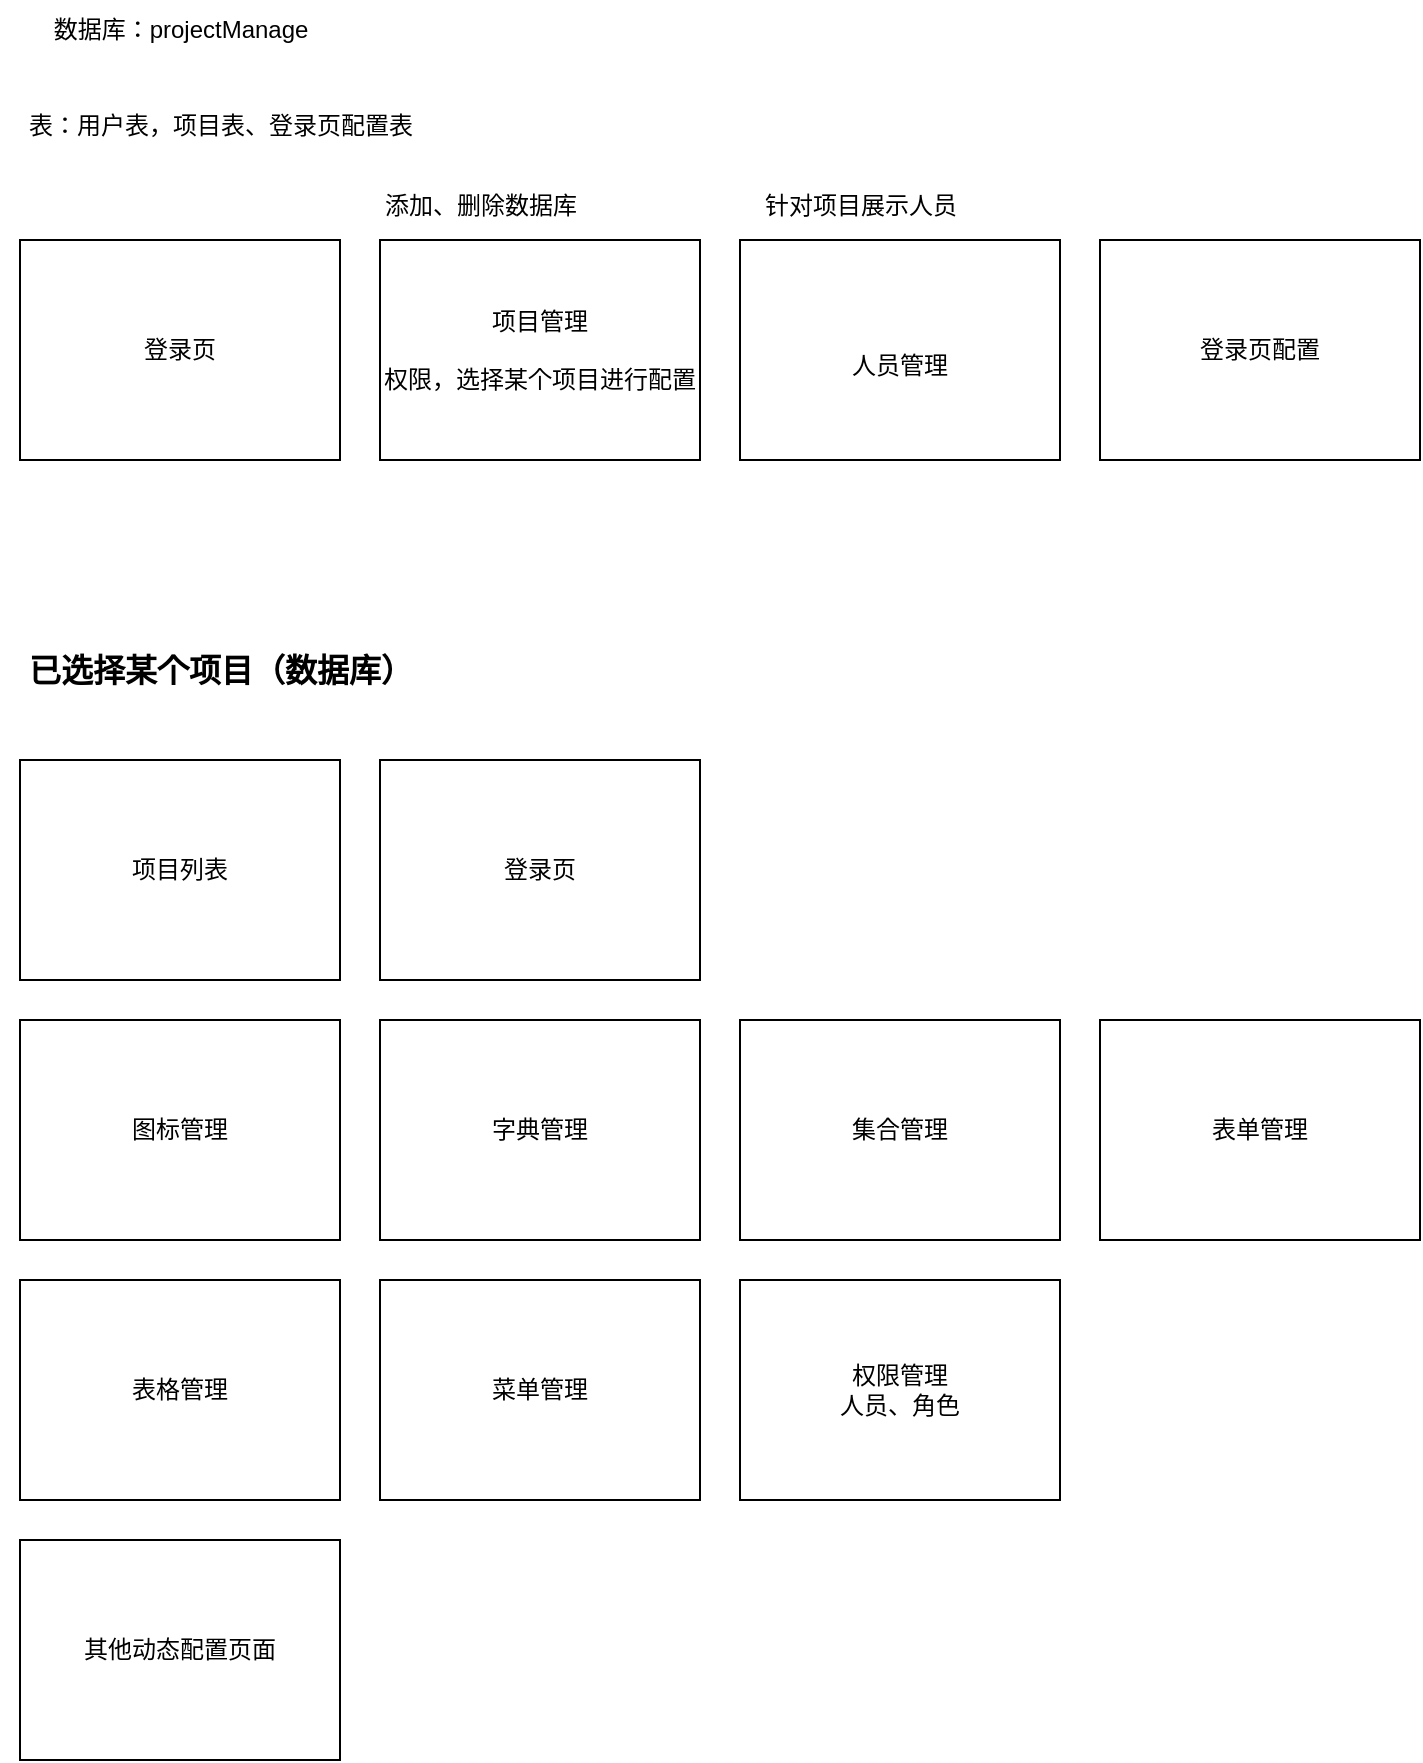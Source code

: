 <mxfile version="27.1.4">
  <diagram name="第 1 页" id="D38Ty01VPUGawlLg7D0x">
    <mxGraphModel dx="1186" dy="648" grid="1" gridSize="10" guides="1" tooltips="1" connect="1" arrows="1" fold="1" page="1" pageScale="1" pageWidth="827" pageHeight="1169" math="0" shadow="0">
      <root>
        <mxCell id="0" />
        <mxCell id="1" parent="0" />
        <mxCell id="I_WWBOCNlki6W_lXnDkC-1" value="登录页" style="rounded=0;whiteSpace=wrap;html=1;" vertex="1" parent="1">
          <mxGeometry x="80" y="290" width="160" height="110" as="geometry" />
        </mxCell>
        <mxCell id="I_WWBOCNlki6W_lXnDkC-4" value="项目管理&lt;div&gt;&lt;br&gt;&lt;div&gt;权限，选择某个项目进行配置&lt;/div&gt;&lt;/div&gt;" style="rounded=0;whiteSpace=wrap;html=1;" vertex="1" parent="1">
          <mxGeometry x="260" y="290" width="160" height="110" as="geometry" />
        </mxCell>
        <mxCell id="I_WWBOCNlki6W_lXnDkC-9" value="图标管理" style="rounded=0;whiteSpace=wrap;html=1;" vertex="1" parent="1">
          <mxGeometry x="80" y="680" width="160" height="110" as="geometry" />
        </mxCell>
        <mxCell id="I_WWBOCNlki6W_lXnDkC-16" value="字典管理" style="rounded=0;whiteSpace=wrap;html=1;" vertex="1" parent="1">
          <mxGeometry x="260" y="680" width="160" height="110" as="geometry" />
        </mxCell>
        <mxCell id="I_WWBOCNlki6W_lXnDkC-17" value="集合管理" style="rounded=0;whiteSpace=wrap;html=1;" vertex="1" parent="1">
          <mxGeometry x="440" y="680" width="160" height="110" as="geometry" />
        </mxCell>
        <mxCell id="I_WWBOCNlki6W_lXnDkC-18" value="表单管理" style="rounded=0;whiteSpace=wrap;html=1;" vertex="1" parent="1">
          <mxGeometry x="620" y="680" width="160" height="110" as="geometry" />
        </mxCell>
        <mxCell id="I_WWBOCNlki6W_lXnDkC-19" value="表格管理" style="rounded=0;whiteSpace=wrap;html=1;" vertex="1" parent="1">
          <mxGeometry x="80" y="810" width="160" height="110" as="geometry" />
        </mxCell>
        <mxCell id="I_WWBOCNlki6W_lXnDkC-20" value="菜单管理" style="rounded=0;whiteSpace=wrap;html=1;" vertex="1" parent="1">
          <mxGeometry x="260" y="810" width="160" height="110" as="geometry" />
        </mxCell>
        <mxCell id="I_WWBOCNlki6W_lXnDkC-21" value="权限管理&lt;br&gt;人员、角色" style="rounded=0;whiteSpace=wrap;html=1;" vertex="1" parent="1">
          <mxGeometry x="440" y="810" width="160" height="110" as="geometry" />
        </mxCell>
        <mxCell id="I_WWBOCNlki6W_lXnDkC-22" value="其他动态配置页面" style="rounded=0;whiteSpace=wrap;html=1;" vertex="1" parent="1">
          <mxGeometry x="80" y="940" width="160" height="110" as="geometry" />
        </mxCell>
        <mxCell id="I_WWBOCNlki6W_lXnDkC-23" value="已选择某个项目（数据库）" style="text;html=1;align=center;verticalAlign=middle;resizable=0;points=[];autosize=1;strokeColor=none;fillColor=none;fontSize=16;fontStyle=1" vertex="1" parent="1">
          <mxGeometry x="70" y="490" width="220" height="30" as="geometry" />
        </mxCell>
        <mxCell id="I_WWBOCNlki6W_lXnDkC-24" value="登录页" style="rounded=0;whiteSpace=wrap;html=1;" vertex="1" parent="1">
          <mxGeometry x="260" y="550" width="160" height="110" as="geometry" />
        </mxCell>
        <mxCell id="I_WWBOCNlki6W_lXnDkC-25" value="登录页配置" style="rounded=0;whiteSpace=wrap;html=1;" vertex="1" parent="1">
          <mxGeometry x="620" y="290" width="160" height="110" as="geometry" />
        </mxCell>
        <mxCell id="I_WWBOCNlki6W_lXnDkC-26" value="添加、删除数据库" style="text;html=1;align=center;verticalAlign=middle;resizable=0;points=[];autosize=1;strokeColor=none;fillColor=none;" vertex="1" parent="1">
          <mxGeometry x="250" y="258" width="120" height="30" as="geometry" />
        </mxCell>
        <mxCell id="I_WWBOCNlki6W_lXnDkC-27" value="数据库：projectManage" style="text;html=1;align=center;verticalAlign=middle;resizable=0;points=[];autosize=1;strokeColor=none;fillColor=none;" vertex="1" parent="1">
          <mxGeometry x="85" y="170" width="150" height="30" as="geometry" />
        </mxCell>
        <mxCell id="I_WWBOCNlki6W_lXnDkC-29" value="项目列表" style="rounded=0;whiteSpace=wrap;html=1;" vertex="1" parent="1">
          <mxGeometry x="80" y="550" width="160" height="110" as="geometry" />
        </mxCell>
        <mxCell id="I_WWBOCNlki6W_lXnDkC-32" value="表：用户表，项目表、登录页配置表" style="text;html=1;align=center;verticalAlign=middle;resizable=0;points=[];autosize=1;strokeColor=none;fillColor=none;" vertex="1" parent="1">
          <mxGeometry x="70" y="218" width="220" height="30" as="geometry" />
        </mxCell>
        <mxCell id="I_WWBOCNlki6W_lXnDkC-33" value="&lt;br&gt;&lt;div&gt;人员管理&lt;/div&gt;" style="rounded=0;whiteSpace=wrap;html=1;" vertex="1" parent="1">
          <mxGeometry x="440" y="290" width="160" height="110" as="geometry" />
        </mxCell>
        <mxCell id="I_WWBOCNlki6W_lXnDkC-34" value="针对项目展示人员" style="text;html=1;align=center;verticalAlign=middle;resizable=0;points=[];autosize=1;strokeColor=none;fillColor=none;" vertex="1" parent="1">
          <mxGeometry x="440" y="258" width="120" height="30" as="geometry" />
        </mxCell>
      </root>
    </mxGraphModel>
  </diagram>
</mxfile>
